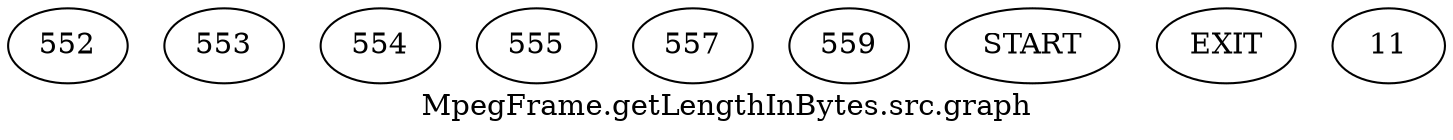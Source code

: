 /* --------------------------------------------------- */
/* Generated by Dr. Garbage Control Flow Graph Factory */
/* http://www.drgarbage.com                            */
/* Version: 4.5.0.201508311741                         */
/* Retrieved on: 2019-12-21 12:05:07.315               */
/* --------------------------------------------------- */
digraph "MpegFrame.getLengthInBytes.src.graph" {
 graph [label="MpegFrame.getLengthInBytes.src.graph"];
 2 [label="552" ]
 3 [label="553" ]
 4 [label="554" ]
 5 [label="555" ]
 7 [label="557" ]
 8 [label="559" ]
 9 [label="START" ]
 10 [label="EXIT" ]
 9  2
 2  3
 2  11
 11 4
 3  4
 4  5
 4  7
 5  8
 7  8
 8  10
}
